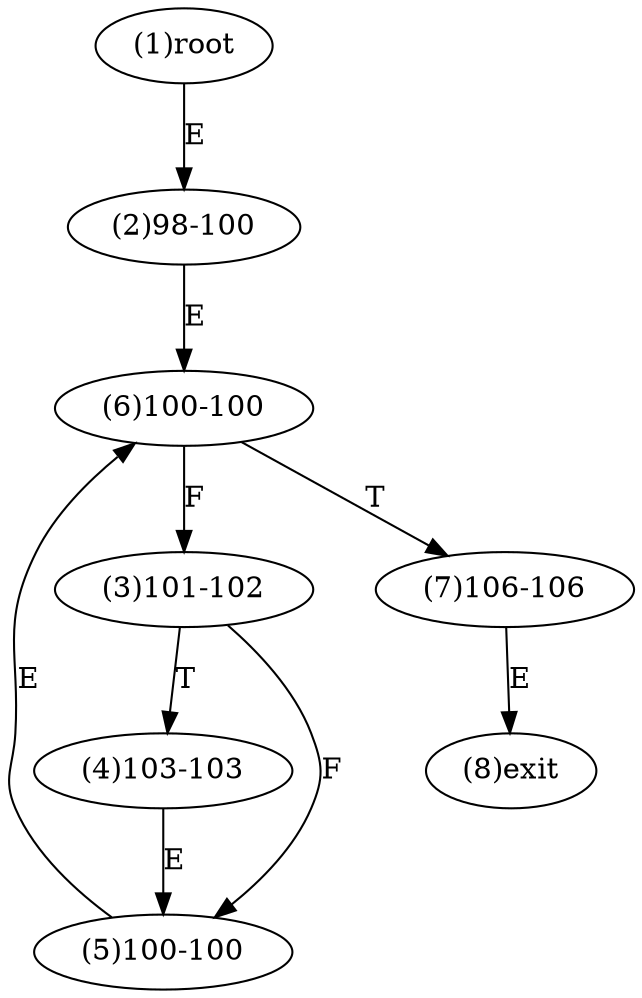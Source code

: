 digraph "" { 
1[ label="(1)root"];
2[ label="(2)98-100"];
3[ label="(3)101-102"];
4[ label="(4)103-103"];
5[ label="(5)100-100"];
6[ label="(6)100-100"];
7[ label="(7)106-106"];
8[ label="(8)exit"];
1->2[ label="E"];
2->6[ label="E"];
3->5[ label="F"];
3->4[ label="T"];
4->5[ label="E"];
5->6[ label="E"];
6->3[ label="F"];
6->7[ label="T"];
7->8[ label="E"];
}